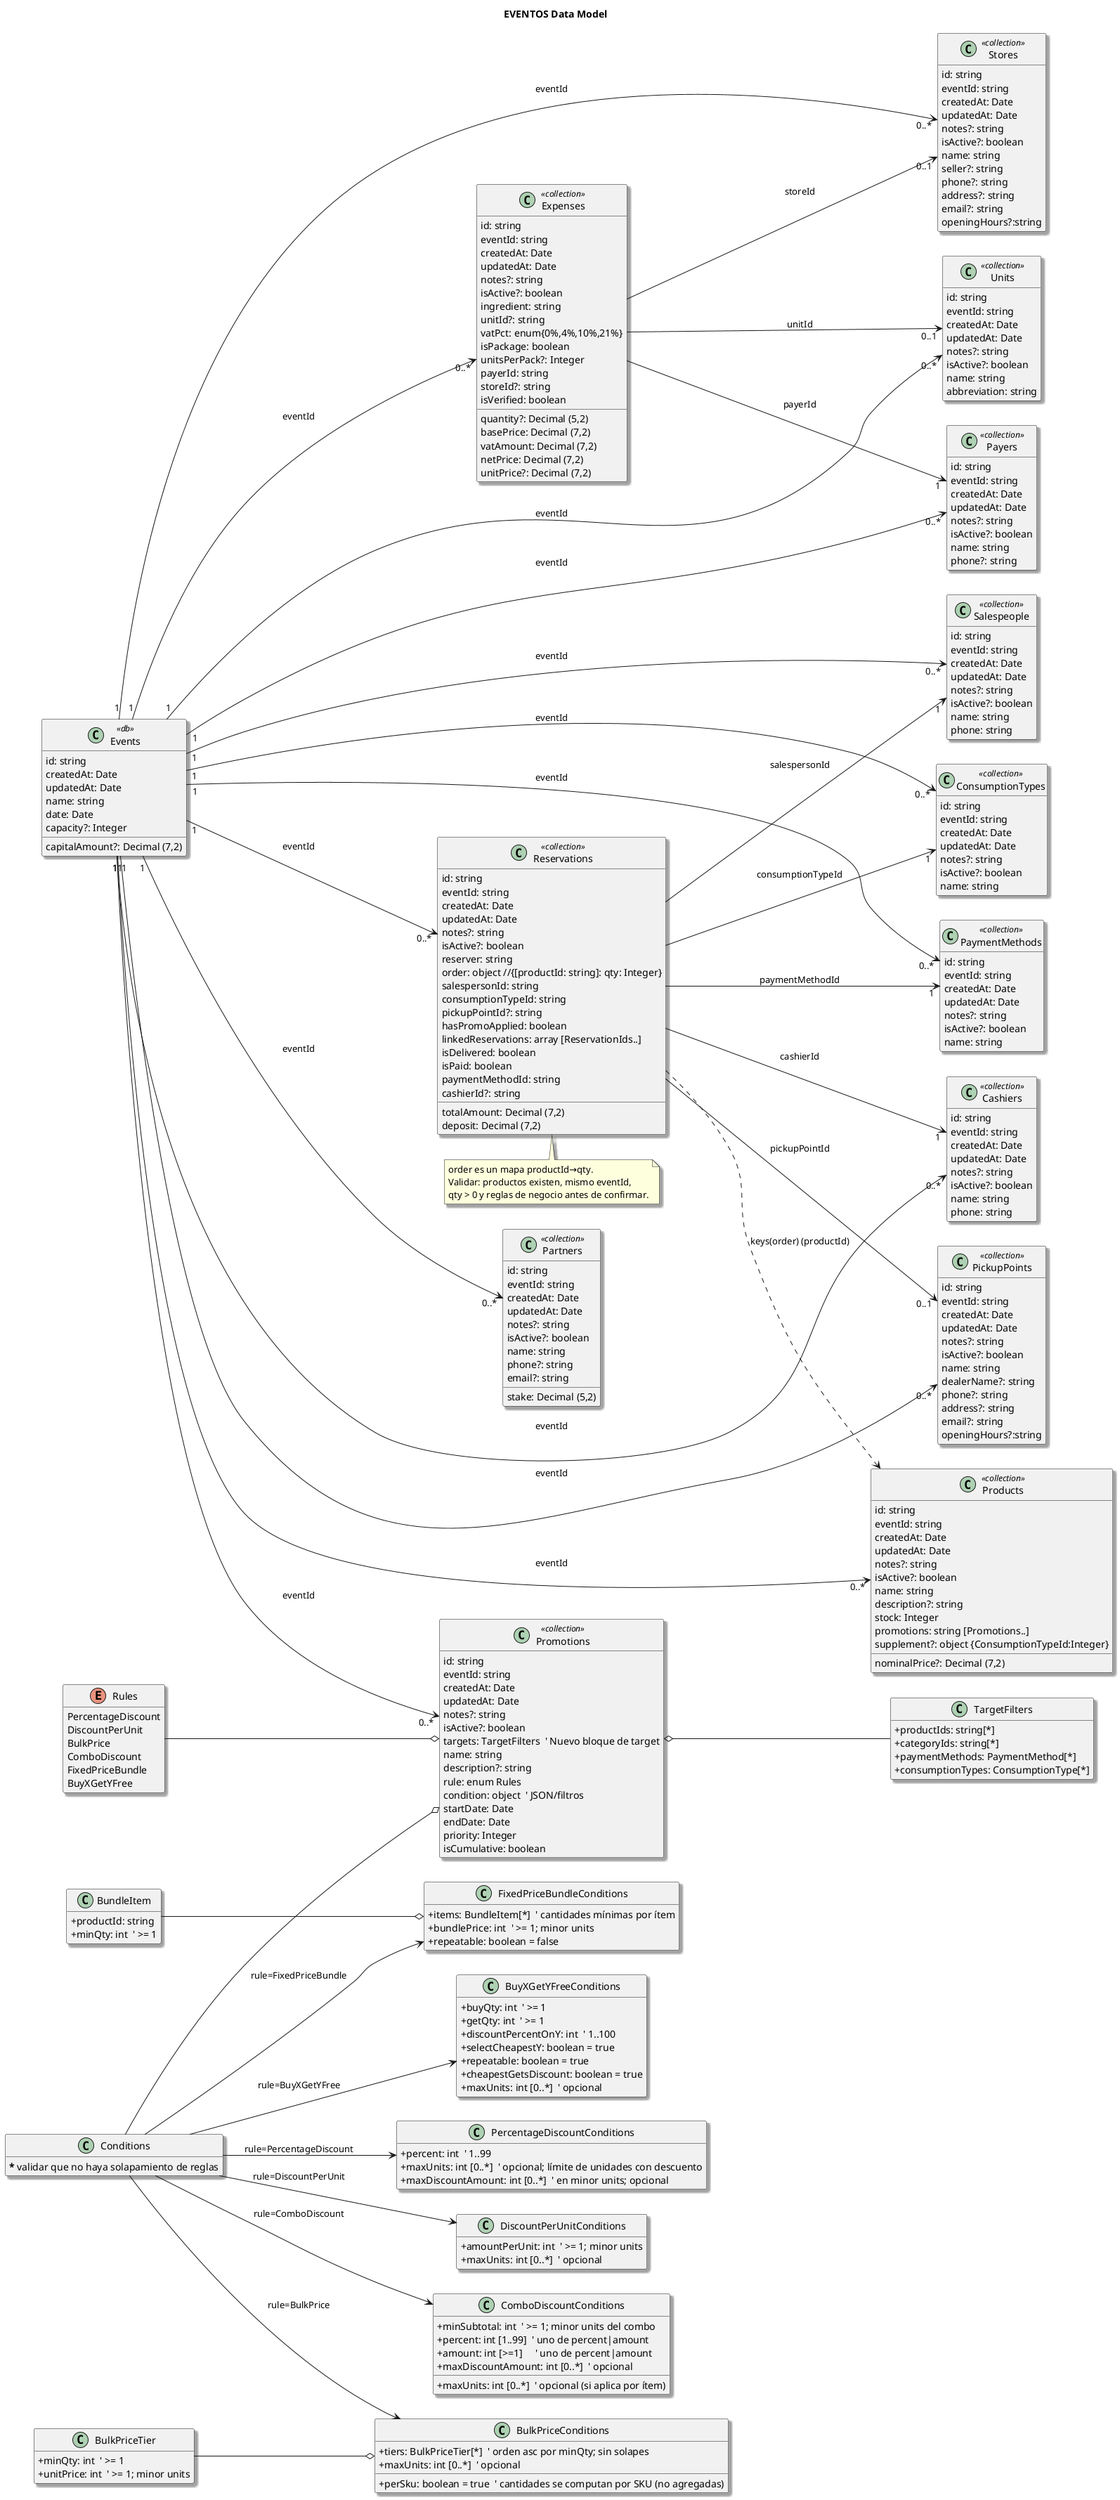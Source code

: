 @startuml

title EVENTOS Data Model

skinparam shadowing true
skinparam classAttributeIconSize 0
'skinparam wrapWidth 320
'skinparam linetype ortho
left to right direction
hide empty methods

!define COLLECTION <<collection>>
!define DB <<db>>

' ================= ENTIDADES =================

class Events DB {
  id: string
  createdAt: Date
  updatedAt: Date
  name: string
  date: Date
  capacity?: Integer
  capitalAmount?: Decimal (7,2)
}

class Reservations COLLECTION {
  id: string
  eventId: string
  createdAt: Date
  updatedAt: Date
  notes?: string
  isActive?: boolean
  reserver: string
  order: object //{[productId: string]: qty: Integer}
  totalAmount: Decimal (7,2)
  salespersonId: string
  consumptionTypeId: string
  pickupPointId?: string
  hasPromoApplied: boolean
  linkedReservations: array [ReservationIds..]
  deposit: Decimal (7,2)
  isDelivered: boolean
  isPaid: boolean
  paymentMethodId: string
  cashierId?: string
}

class Products COLLECTION {
  id: string
  eventId: string
  createdAt: Date
  updatedAt: Date
  notes?: string
  isActive?: boolean
  name: string
  description?: string
  stock: Integer
  promotions: string [Promotions..]
  nominalPrice?: Decimal (7,2)
  supplement?: object {ConsumptionTypeId:Integer}
}

class Promotions COLLECTION {
  id: string
  eventId: string
  createdAt: Date
  updatedAt: Date
  notes?: string
  isActive?: boolean
  targets: TargetFilters  ' Nuevo bloque de target
  name: string
  description?: string
  rule: enum Rules
  condition: object  ' JSON/filtros
  startDate: Date
  endDate: Date
  priority: Integer
  isCumulative: boolean
}

class TargetFilters {
  +productIds: string[*]
  +categoryIds: string[*]
  +paymentMethods: PaymentMethod[*]
  +consumptionTypes: ConsumptionType[*]
}



class Expenses COLLECTION {
  id: string
  eventId: string
  createdAt: Date
  updatedAt: Date
  notes?: string
  isActive?: boolean
  ingredient: string
  unitId?: string
  quantity?: Decimal (5,2)
  basePrice: Decimal (7,2)
  vatPct: enum{0%,4%,10%,21%}
  vatAmount: Decimal (7,2)
  netPrice: Decimal (7,2)
  isPackage: boolean
  unitsPerPack?: Integer
  unitPrice?: Decimal (7,2)
  payerId: string
  storeId?: string
  isVerified: boolean
}

class Salespeople COLLECTION {
  id: string
  eventId: string
  createdAt: Date
  updatedAt: Date
  notes?: string
  isActive?: boolean
  name: string
  phone: string
}

class PaymentMethods COLLECTION {
   id: string
   eventId: string
   createdAt: Date
   updatedAt: Date
   notes?: string
   isActive?: boolean
   name: string
}

class Cashiers COLLECTION {
  id: string
  eventId: string
  createdAt: Date
  updatedAt: Date
  notes?: string
  isActive?: boolean
  name: string
  phone: string
}

class Stores COLLECTION {
  id: string
  eventId: string
  createdAt: Date
  updatedAt: Date
  notes?: string
  isActive?: boolean
  name: string
  seller?: string
  phone?: string
  address?: string
  email?: string
  openingHours?:string
}

class Units COLLECTION {
  id: string
  eventId: string
  createdAt: Date
  updatedAt: Date
  notes?: string
  isActive?: boolean
  name: string
  abbreviation: string
}

class ConsumptionTypes COLLECTION {
  id: string
  eventId: string
  createdAt: Date
  updatedAt: Date
  notes?: string
  isActive?: boolean
  name: string
}

class Payers COLLECTION {
  id: string
  eventId: string
  createdAt: Date
  updatedAt: Date
  notes?: string
  isActive?: boolean
  name: string
  phone?: string
}

class PickupPoints COLLECTION {
  id: string
  eventId: string
  createdAt: Date
  updatedAt: Date
  notes?: string
  isActive?: boolean
  name: string
  dealerName?: string
  phone?: string
  address?: string
  email?: string
  openingHours?:string
}

class Partners COLLECTION {
  id: string
  eventId: string
  createdAt: Date
  updatedAt: Date
  notes?: string
  isActive?: boolean
  name: string
  stake: Decimal (5,2)
  phone?: string
  email?: string
}

Enum Rules {
  PercentageDiscount
  DiscountPerUnit
  BulkPrice
  ComboDiscount
  FixedPriceBundle
  BuyXGetYFree
}


' ================= RELACIONES =================

'Event → resto (1 a muchos)
Events "1" --> "0..*" Reservations : eventId
Events "1" --> "0..*" Products : eventId
Events "1" --> "0..*" Promotions : eventId
Events "1" --> "0..*" Expenses : eventId
Events "1" --> "0..*" Salespeople : eventId
Events "1" --> "0..*" PaymentMethods : eventId
Events "1" --> "0..*" Cashiers : eventId
Events "1" --> "0..*" Stores : eventId
Events "1" --> "0..*" Units : eventId
Events "1" --> "0..*" ConsumptionTypes : eventId
Events "1" --> "0..*" Payers : eventId
Events "1" --> "0..*" PickupPoints : eventId
Events "1" --> "0..*" Partners : eventId


' Reservas → metadatos opcionales
Reservations --> "1" Salespeople : salespersonId
Reservations --> "1" ConsumptionTypes : consumptionTypeId
Reservations --> "0..1" PickupPoints : pickupPointId
Reservations --> "1" PaymentMethods : paymentMethodId
Reservations --> "1" Cashiers : cashierId
Reservations ..> Products : keys(order) (productId)


' Gastos → metadatos opcionales
Expenses --> "0..1" Units : unitId
Expenses --> "1" Payers : payerId
Expenses --> "0..1" Stores : storeId


Promotions o-- TargetFilters
Rules --o Promotions
Conditions --o Promotions






' ===== Core =====
class Conditions {
    ***** validar que no haya solapamiento de reglas
}

' ===== Conditions por Regla =====
class PercentageDiscountConditions {
  +percent: int  ' 1..99
  +maxUnits: int [0..*]  ' opcional; límite de unidades con descuento
  +maxDiscountAmount: int [0..*]  ' en minor units; opcional
}

class DiscountPerUnitConditions {
  +amountPerUnit: int  ' >= 1; minor units
  +maxUnits: int [0..*]  ' opcional
  ' Nota: precio final por unidad nunca < 0 (regla de negocio)
}

class BulkPriceTier {
  +minQty: int  ' >= 1
  +unitPrice: int  ' >= 1; minor units
}

class BulkPriceConditions {
  +tiers: BulkPriceTier[*]  ' orden asc por minQty; sin solapes
  +perSku: boolean = true  ' cantidades se computan por SKU (no agregadas)
  +maxUnits: int [0..*]  ' opcional
}

class ComboDiscountConditions {
  +minSubtotal: int  ' >= 1; minor units del combo
  +percent: int [1..99]  ' uno de percent|amount
  +amount: int [>=1]     ' uno de percent|amount
  +maxDiscountAmount: int [0..*]  ' opcional
  +maxUnits: int [0..*]  ' opcional (si aplica por ítem)
}

class BundleItem {
  +productId: string
  +minQty: int  ' >= 1
}

class FixedPriceBundleConditions {
  +items: BundleItem[*]  ' cantidades mínimas por ítem
  +bundlePrice: int  ' >= 1; minor units
  +repeatable: boolean = false
}

class BuyXGetYFreeConditions {
  +buyQty: int  ' >= 1
  +getQty: int  ' >= 1
  +discountPercentOnY: int  ' 1..100
  +selectCheapestY: boolean = true
  +repeatable: boolean = true
  +cheapestGetsDiscount: boolean = true
  +maxUnits: int [0..*]  ' opcional
}

' ===== Mapeo rule -> conditions (informativo) =====
Conditions --> PercentageDiscountConditions : rule=PercentageDiscount
Conditions --> DiscountPerUnitConditions : rule=DiscountPerUnit
Conditions --> BulkPriceConditions : rule=BulkPrice
Conditions --> ComboDiscountConditions : rule=ComboDiscount
Conditions --> FixedPriceBundleConditions : rule=FixedPriceBundle
Conditions --> BuyXGetYFreeConditions : rule=BuyXGetYFree

BulkPriceTier --o BulkPriceConditions
BundleItem --o FixedPriceBundleConditions



note bottom of Reservations
order es un mapa productId→qty.
Validar: productos existen, mismo eventId,
qty > 0 y reglas de negocio antes de confirmar.
end note

@enduml